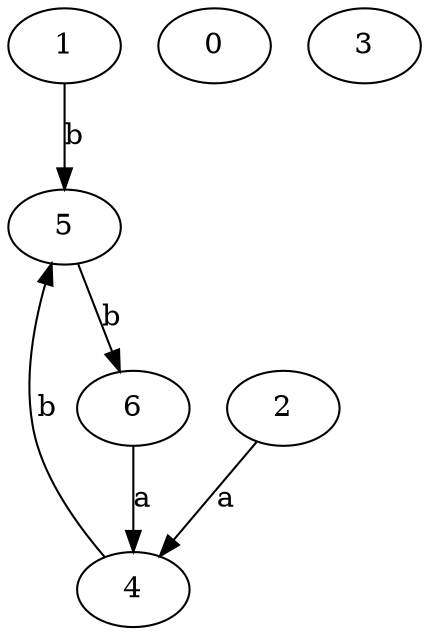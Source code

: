 strict digraph  {
1;
2;
0;
3;
4;
5;
6;
1 -> 5  [label=b];
2 -> 4  [label=a];
4 -> 5  [label=b];
5 -> 6  [label=b];
6 -> 4  [label=a];
}
